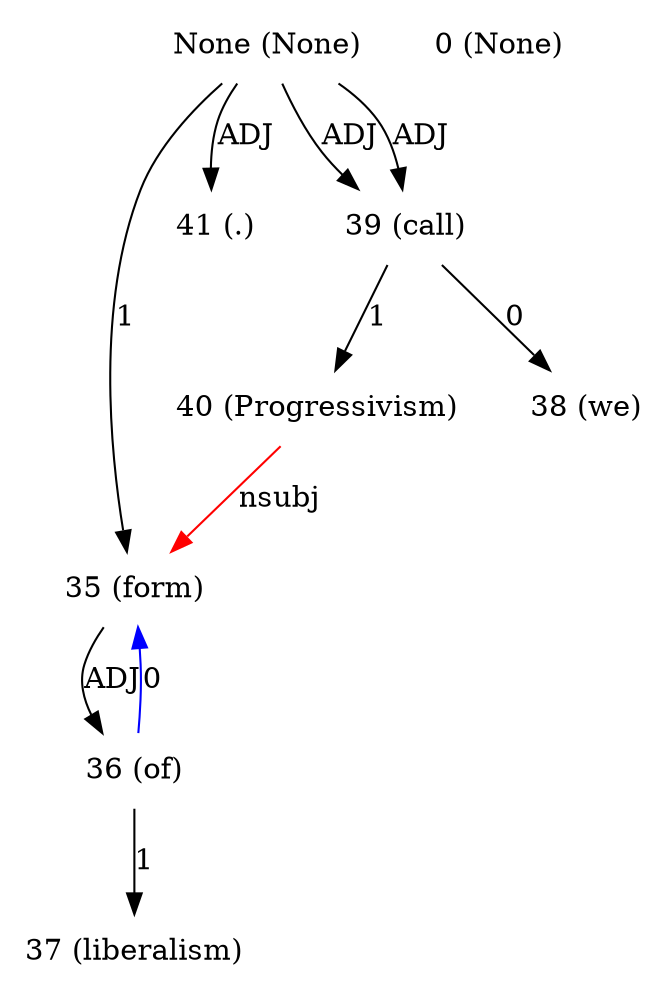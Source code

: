 digraph G{
edge [dir=forward]
node [shape=plaintext]

None [label="None (None)"]
None -> 35 [label="1"]
None [label="None (None)"]
None -> 41 [label="ADJ"]
None [label="None (None)"]
None -> 39 [label="ADJ"]
None [label="None (None)"]
None -> 39 [label="ADJ"]
0 [label="0 (None)"]
35 [label="35 (form)"]
35 -> 36 [label="ADJ"]
40 -> 35 [label="nsubj", color="red"]
36 [label="36 (of)"]
36 -> 37 [label="1"]
36 -> 35 [label="0", color="blue"]
37 [label="37 (liberalism)"]
38 [label="38 (we)"]
39 [label="39 (call)"]
39 -> 40 [label="1"]
39 -> 38 [label="0"]
40 [label="40 (Progressivism)"]
41 [label="41 (.)"]
}
